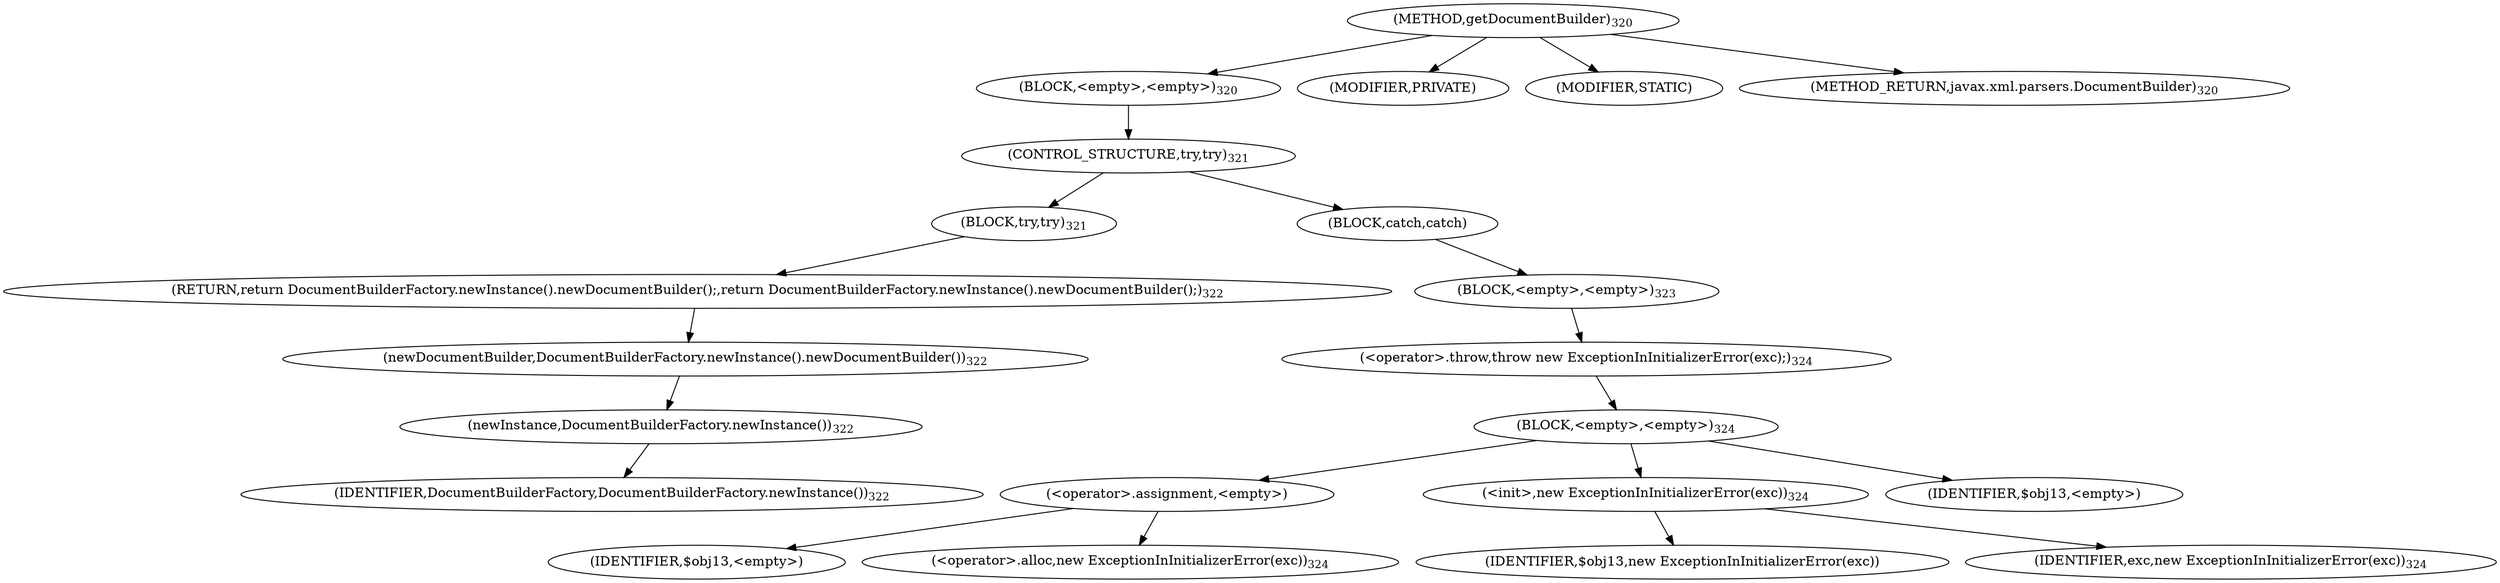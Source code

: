 digraph "getDocumentBuilder" {  
"639" [label = <(METHOD,getDocumentBuilder)<SUB>320</SUB>> ]
"640" [label = <(BLOCK,&lt;empty&gt;,&lt;empty&gt;)<SUB>320</SUB>> ]
"641" [label = <(CONTROL_STRUCTURE,try,try)<SUB>321</SUB>> ]
"642" [label = <(BLOCK,try,try)<SUB>321</SUB>> ]
"643" [label = <(RETURN,return DocumentBuilderFactory.newInstance().newDocumentBuilder();,return DocumentBuilderFactory.newInstance().newDocumentBuilder();)<SUB>322</SUB>> ]
"644" [label = <(newDocumentBuilder,DocumentBuilderFactory.newInstance().newDocumentBuilder())<SUB>322</SUB>> ]
"645" [label = <(newInstance,DocumentBuilderFactory.newInstance())<SUB>322</SUB>> ]
"646" [label = <(IDENTIFIER,DocumentBuilderFactory,DocumentBuilderFactory.newInstance())<SUB>322</SUB>> ]
"647" [label = <(BLOCK,catch,catch)> ]
"648" [label = <(BLOCK,&lt;empty&gt;,&lt;empty&gt;)<SUB>323</SUB>> ]
"649" [label = <(&lt;operator&gt;.throw,throw new ExceptionInInitializerError(exc);)<SUB>324</SUB>> ]
"650" [label = <(BLOCK,&lt;empty&gt;,&lt;empty&gt;)<SUB>324</SUB>> ]
"651" [label = <(&lt;operator&gt;.assignment,&lt;empty&gt;)> ]
"652" [label = <(IDENTIFIER,$obj13,&lt;empty&gt;)> ]
"653" [label = <(&lt;operator&gt;.alloc,new ExceptionInInitializerError(exc))<SUB>324</SUB>> ]
"654" [label = <(&lt;init&gt;,new ExceptionInInitializerError(exc))<SUB>324</SUB>> ]
"655" [label = <(IDENTIFIER,$obj13,new ExceptionInInitializerError(exc))> ]
"656" [label = <(IDENTIFIER,exc,new ExceptionInInitializerError(exc))<SUB>324</SUB>> ]
"657" [label = <(IDENTIFIER,$obj13,&lt;empty&gt;)> ]
"658" [label = <(MODIFIER,PRIVATE)> ]
"659" [label = <(MODIFIER,STATIC)> ]
"660" [label = <(METHOD_RETURN,javax.xml.parsers.DocumentBuilder)<SUB>320</SUB>> ]
  "639" -> "640" 
  "639" -> "658" 
  "639" -> "659" 
  "639" -> "660" 
  "640" -> "641" 
  "641" -> "642" 
  "641" -> "647" 
  "642" -> "643" 
  "643" -> "644" 
  "644" -> "645" 
  "645" -> "646" 
  "647" -> "648" 
  "648" -> "649" 
  "649" -> "650" 
  "650" -> "651" 
  "650" -> "654" 
  "650" -> "657" 
  "651" -> "652" 
  "651" -> "653" 
  "654" -> "655" 
  "654" -> "656" 
}
